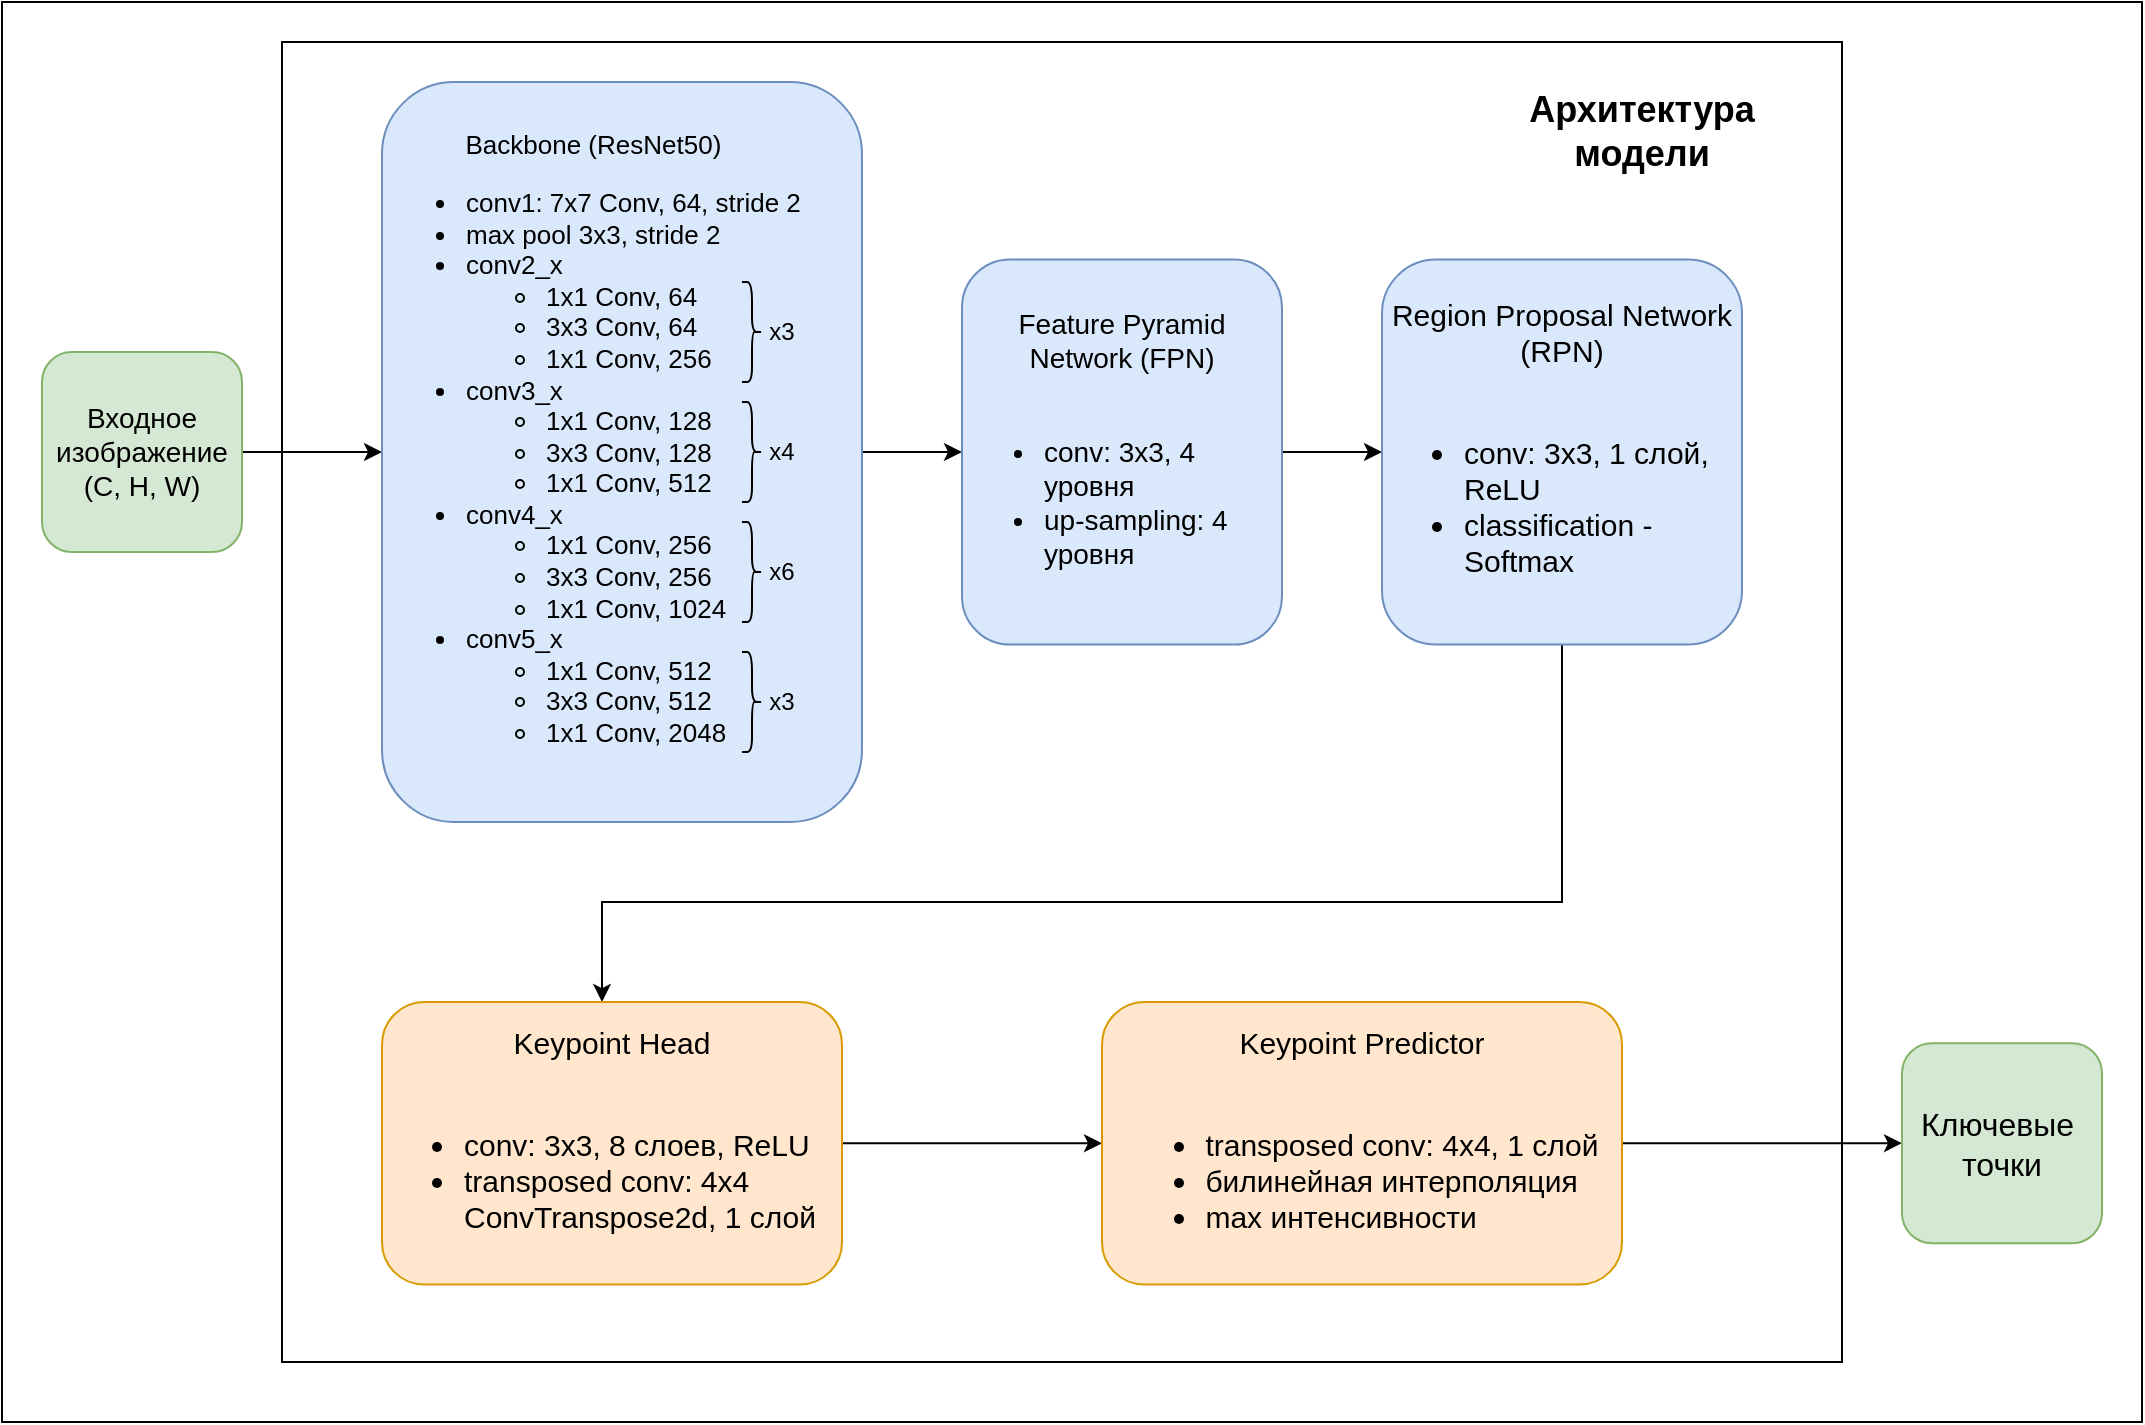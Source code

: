<mxfile version="24.4.8" type="device">
  <diagram name="Страница — 1" id="xsZroW1yIk4SEdhqZ6r0">
    <mxGraphModel dx="1434" dy="738" grid="1" gridSize="10" guides="1" tooltips="1" connect="1" arrows="1" fold="1" page="1" pageScale="1" pageWidth="827" pageHeight="1169" math="0" shadow="0">
      <root>
        <mxCell id="0" />
        <mxCell id="1" parent="0" />
        <mxCell id="HSFJHwwEuYiNjXWyC9T3-29" value="" style="rounded=0;whiteSpace=wrap;html=1;" parent="1" vertex="1">
          <mxGeometry x="40" y="40" width="1070" height="710" as="geometry" />
        </mxCell>
        <mxCell id="HSFJHwwEuYiNjXWyC9T3-25" value="" style="rounded=0;whiteSpace=wrap;html=1;fillColor=none;" parent="1" vertex="1">
          <mxGeometry x="180" y="60" width="780" height="660" as="geometry" />
        </mxCell>
        <mxCell id="HSFJHwwEuYiNjXWyC9T3-2" style="edgeStyle=orthogonalEdgeStyle;rounded=0;orthogonalLoop=1;jettySize=auto;html=1;" parent="1" source="HSFJHwwEuYiNjXWyC9T3-1" target="HSFJHwwEuYiNjXWyC9T3-3" edge="1">
          <mxGeometry relative="1" as="geometry">
            <mxPoint x="270" y="160" as="targetPoint" />
          </mxGeometry>
        </mxCell>
        <mxCell id="HSFJHwwEuYiNjXWyC9T3-1" value="Входное изображение&lt;div style=&quot;font-size: 14px;&quot;&gt;(C, H, W)&lt;/div&gt;" style="rounded=1;whiteSpace=wrap;html=1;fontSize=14;fillColor=#d5e8d4;strokeColor=#82b366;" parent="1" vertex="1">
          <mxGeometry x="60" y="215.01" width="100" height="100" as="geometry" />
        </mxCell>
        <mxCell id="HSFJHwwEuYiNjXWyC9T3-27" style="edgeStyle=orthogonalEdgeStyle;rounded=0;orthogonalLoop=1;jettySize=auto;html=1;" parent="1" source="HSFJHwwEuYiNjXWyC9T3-3" target="HSFJHwwEuYiNjXWyC9T3-4" edge="1">
          <mxGeometry relative="1" as="geometry" />
        </mxCell>
        <mxCell id="HSFJHwwEuYiNjXWyC9T3-3" value="&lt;div style=&quot;text-align: center; font-size: 13px;&quot;&gt;&lt;span style=&quot;background-color: initial; font-size: 13px;&quot;&gt;Backbone (ResNet50)&lt;/span&gt;&lt;/div&gt;&lt;div style=&quot;font-size: 13px;&quot;&gt;&lt;div style=&quot;font-size: 13px;&quot;&gt;&lt;ul style=&quot;font-size: 13px;&quot;&gt;&lt;li style=&quot;font-size: 13px;&quot;&gt;conv1: 7x7 Conv, 64, stride 2&lt;/li&gt;&lt;li style=&quot;font-size: 13px;&quot;&gt;max pool 3x3, stride 2&lt;/li&gt;&lt;li style=&quot;font-size: 13px;&quot;&gt;conv2_x&amp;nbsp;&lt;/li&gt;&lt;ul style=&quot;font-size: 13px;&quot;&gt;&lt;li style=&quot;font-size: 13px;&quot;&gt;1x1 Conv, 64&lt;/li&gt;&lt;li style=&quot;font-size: 13px;&quot;&gt;3x3 Conv, 64&lt;/li&gt;&lt;li style=&quot;font-size: 13px;&quot;&gt;1x1 Conv, 256&lt;/li&gt;&lt;/ul&gt;&lt;li style=&quot;font-size: 13px;&quot;&gt;conv3_x&amp;nbsp;&lt;/li&gt;&lt;ul style=&quot;font-size: 13px;&quot;&gt;&lt;li style=&quot;font-size: 13px;&quot;&gt;1x1 Conv, 128&lt;/li&gt;&lt;li style=&quot;font-size: 13px;&quot;&gt;3x3 Conv, 128&lt;/li&gt;&lt;li style=&quot;font-size: 13px;&quot;&gt;1x1 Conv, 512&lt;/li&gt;&lt;/ul&gt;&lt;li style=&quot;font-size: 13px;&quot;&gt;conv4_x&amp;nbsp;&lt;/li&gt;&lt;ul style=&quot;font-size: 13px;&quot;&gt;&lt;li style=&quot;font-size: 13px;&quot;&gt;1x1 Conv, 256&lt;/li&gt;&lt;li style=&quot;font-size: 13px;&quot;&gt;3x3 Conv, 256&lt;/li&gt;&lt;li style=&quot;font-size: 13px;&quot;&gt;1x1 Conv, 1024&lt;/li&gt;&lt;/ul&gt;&lt;li style=&quot;font-size: 13px;&quot;&gt;conv5_x&lt;/li&gt;&lt;ul style=&quot;font-size: 13px;&quot;&gt;&lt;li style=&quot;font-size: 13px;&quot;&gt;1x1 Conv, 512&lt;/li&gt;&lt;li style=&quot;font-size: 13px;&quot;&gt;3x3 Conv, 512&lt;/li&gt;&lt;li style=&quot;font-size: 13px;&quot;&gt;1x1 Conv, 2048&lt;/li&gt;&lt;/ul&gt;&lt;/ul&gt;&lt;/div&gt;&lt;/div&gt;" style="rounded=1;whiteSpace=wrap;html=1;align=left;fontSize=13;fillColor=#dae8fc;strokeColor=#6c8ebf;" parent="1" vertex="1">
          <mxGeometry x="230" y="80" width="240" height="370" as="geometry" />
        </mxCell>
        <mxCell id="HSFJHwwEuYiNjXWyC9T3-28" style="edgeStyle=orthogonalEdgeStyle;rounded=0;orthogonalLoop=1;jettySize=auto;html=1;" parent="1" source="HSFJHwwEuYiNjXWyC9T3-4" target="HSFJHwwEuYiNjXWyC9T3-6" edge="1">
          <mxGeometry relative="1" as="geometry" />
        </mxCell>
        <mxCell id="HSFJHwwEuYiNjXWyC9T3-4" value="Feature Pyramid Network (FPN)&lt;div style=&quot;font-size: 14px;&quot;&gt;&lt;br style=&quot;font-size: 14px;&quot;&gt;&lt;/div&gt;&lt;div style=&quot;font-size: 14px;&quot;&gt;&lt;ul style=&quot;font-size: 14px;&quot;&gt;&lt;li style=&quot;text-align: left; font-size: 14px;&quot;&gt;conv: 3x3, 4 уровня&lt;/li&gt;&lt;li style=&quot;text-align: left; font-size: 14px;&quot;&gt;up-sampling: 4 уровня&lt;/li&gt;&lt;/ul&gt;&lt;/div&gt;" style="rounded=1;whiteSpace=wrap;html=1;fontSize=14;fillColor=#dae8fc;strokeColor=#6c8ebf;" parent="1" vertex="1">
          <mxGeometry x="520" y="168.76" width="160" height="192.5" as="geometry" />
        </mxCell>
        <mxCell id="HSFJHwwEuYiNjXWyC9T3-10" style="edgeStyle=orthogonalEdgeStyle;rounded=0;orthogonalLoop=1;jettySize=auto;html=1;" parent="1" source="HSFJHwwEuYiNjXWyC9T3-6" target="HSFJHwwEuYiNjXWyC9T3-8" edge="1">
          <mxGeometry relative="1" as="geometry">
            <Array as="points">
              <mxPoint x="820" y="490" />
              <mxPoint x="340" y="490" />
            </Array>
          </mxGeometry>
        </mxCell>
        <mxCell id="HSFJHwwEuYiNjXWyC9T3-6" value="Region Proposal Network (RPN)&lt;div style=&quot;font-size: 15px;&quot;&gt;&lt;br style=&quot;font-size: 15px;&quot;&gt;&lt;/div&gt;&lt;div style=&quot;font-size: 15px;&quot;&gt;&lt;ul style=&quot;font-size: 15px;&quot;&gt;&lt;li style=&quot;text-align: left; font-size: 15px;&quot;&gt;conv: 3x3, 1 слой, ReLU&lt;/li&gt;&lt;li style=&quot;text-align: left; font-size: 15px;&quot;&gt;classification - Softmax&lt;/li&gt;&lt;/ul&gt;&lt;/div&gt;" style="rounded=1;whiteSpace=wrap;html=1;align=center;fontSize=15;fillColor=#dae8fc;strokeColor=#6c8ebf;" parent="1" vertex="1">
          <mxGeometry x="730" y="168.76" width="180" height="192.5" as="geometry" />
        </mxCell>
        <mxCell id="HSFJHwwEuYiNjXWyC9T3-11" style="edgeStyle=orthogonalEdgeStyle;rounded=0;orthogonalLoop=1;jettySize=auto;html=1;" parent="1" source="HSFJHwwEuYiNjXWyC9T3-8" target="HSFJHwwEuYiNjXWyC9T3-9" edge="1">
          <mxGeometry relative="1" as="geometry" />
        </mxCell>
        <mxCell id="HSFJHwwEuYiNjXWyC9T3-8" value="Keypoint Head&lt;div style=&quot;font-size: 15px;&quot;&gt;&lt;br style=&quot;font-size: 15px;&quot;&gt;&lt;/div&gt;&lt;div style=&quot;font-size: 15px;&quot;&gt;&lt;ul style=&quot;font-size: 15px;&quot;&gt;&lt;li style=&quot;text-align: left; font-size: 15px;&quot;&gt;conv: 3x3, 8 слоев, ReLU&lt;/li&gt;&lt;li style=&quot;text-align: left; font-size: 15px;&quot;&gt;transposed conv: 4x4 ConvTranspose2d, 1 слой&lt;/li&gt;&lt;/ul&gt;&lt;/div&gt;" style="rounded=1;whiteSpace=wrap;html=1;align=center;fontSize=15;fillColor=#ffe6cc;strokeColor=#d79b00;" parent="1" vertex="1">
          <mxGeometry x="230" y="540.01" width="230" height="141.25" as="geometry" />
        </mxCell>
        <mxCell id="HSFJHwwEuYiNjXWyC9T3-13" style="edgeStyle=orthogonalEdgeStyle;rounded=0;orthogonalLoop=1;jettySize=auto;html=1;" parent="1" source="HSFJHwwEuYiNjXWyC9T3-9" target="HSFJHwwEuYiNjXWyC9T3-12" edge="1">
          <mxGeometry relative="1" as="geometry" />
        </mxCell>
        <mxCell id="HSFJHwwEuYiNjXWyC9T3-9" value="Keypoint Predictor&lt;div style=&quot;font-size: 15px;&quot;&gt;&lt;br style=&quot;font-size: 15px;&quot;&gt;&lt;/div&gt;&lt;div style=&quot;font-size: 15px;&quot;&gt;&lt;ul style=&quot;font-size: 15px;&quot;&gt;&lt;li style=&quot;text-align: left; font-size: 15px;&quot;&gt;transposed conv: 4x4, 1 слой&lt;/li&gt;&lt;li style=&quot;text-align: left; font-size: 15px;&quot;&gt;билинейная интерполяция&lt;/li&gt;&lt;li style=&quot;text-align: left; font-size: 15px;&quot;&gt;max интенсивности&lt;/li&gt;&lt;/ul&gt;&lt;/div&gt;" style="rounded=1;whiteSpace=wrap;html=1;align=center;fontSize=15;fillColor=#ffe6cc;strokeColor=#d79b00;" parent="1" vertex="1">
          <mxGeometry x="590" y="540.01" width="260" height="141.25" as="geometry" />
        </mxCell>
        <mxCell id="HSFJHwwEuYiNjXWyC9T3-12" value="Ключевые&amp;nbsp;&lt;div style=&quot;font-size: 16px;&quot;&gt;точки&lt;/div&gt;" style="rounded=1;whiteSpace=wrap;html=1;fontSize=16;fillColor=#d5e8d4;strokeColor=#82b366;" parent="1" vertex="1">
          <mxGeometry x="990" y="560.63" width="100" height="100" as="geometry" />
        </mxCell>
        <mxCell id="HSFJHwwEuYiNjXWyC9T3-26" value="Архитектура модели" style="text;html=1;align=center;verticalAlign=middle;whiteSpace=wrap;rounded=0;fontSize=18;fontStyle=1" parent="1" vertex="1">
          <mxGeometry x="790" y="80" width="140" height="50" as="geometry" />
        </mxCell>
        <mxCell id="HSFJHwwEuYiNjXWyC9T3-30" value="" style="shape=curlyBracket;whiteSpace=wrap;html=1;rounded=1;flipH=1;labelPosition=right;verticalLabelPosition=middle;align=left;verticalAlign=middle;size=0.5;" parent="1" vertex="1">
          <mxGeometry x="410" y="180" width="10" height="50" as="geometry" />
        </mxCell>
        <mxCell id="HSFJHwwEuYiNjXWyC9T3-32" value="" style="shape=curlyBracket;whiteSpace=wrap;html=1;rounded=1;flipH=1;labelPosition=right;verticalLabelPosition=middle;align=left;verticalAlign=middle;size=0.5;" parent="1" vertex="1">
          <mxGeometry x="410" y="240.01" width="10" height="50" as="geometry" />
        </mxCell>
        <mxCell id="HSFJHwwEuYiNjXWyC9T3-33" value="" style="shape=curlyBracket;whiteSpace=wrap;html=1;rounded=1;flipH=1;labelPosition=right;verticalLabelPosition=middle;align=left;verticalAlign=middle;size=0.5;" parent="1" vertex="1">
          <mxGeometry x="410" y="300" width="10" height="50" as="geometry" />
        </mxCell>
        <mxCell id="HSFJHwwEuYiNjXWyC9T3-34" value="" style="shape=curlyBracket;whiteSpace=wrap;html=1;rounded=1;flipH=1;labelPosition=right;verticalLabelPosition=middle;align=left;verticalAlign=middle;size=0.5;" parent="1" vertex="1">
          <mxGeometry x="410" y="365" width="10" height="50" as="geometry" />
        </mxCell>
        <mxCell id="HSFJHwwEuYiNjXWyC9T3-35" value="x3" style="text;html=1;align=center;verticalAlign=middle;whiteSpace=wrap;rounded=0;" parent="1" vertex="1">
          <mxGeometry x="420" y="195.01" width="20" height="20" as="geometry" />
        </mxCell>
        <mxCell id="HSFJHwwEuYiNjXWyC9T3-37" value="x4" style="text;html=1;align=center;verticalAlign=middle;whiteSpace=wrap;rounded=0;" parent="1" vertex="1">
          <mxGeometry x="420" y="255.01" width="20" height="20" as="geometry" />
        </mxCell>
        <mxCell id="HSFJHwwEuYiNjXWyC9T3-38" value="x6" style="text;html=1;align=center;verticalAlign=middle;whiteSpace=wrap;rounded=0;" parent="1" vertex="1">
          <mxGeometry x="420" y="315.01" width="20" height="20" as="geometry" />
        </mxCell>
        <mxCell id="HSFJHwwEuYiNjXWyC9T3-39" value="x3" style="text;html=1;align=center;verticalAlign=middle;whiteSpace=wrap;rounded=0;" parent="1" vertex="1">
          <mxGeometry x="420" y="380" width="20" height="20" as="geometry" />
        </mxCell>
      </root>
    </mxGraphModel>
  </diagram>
</mxfile>
